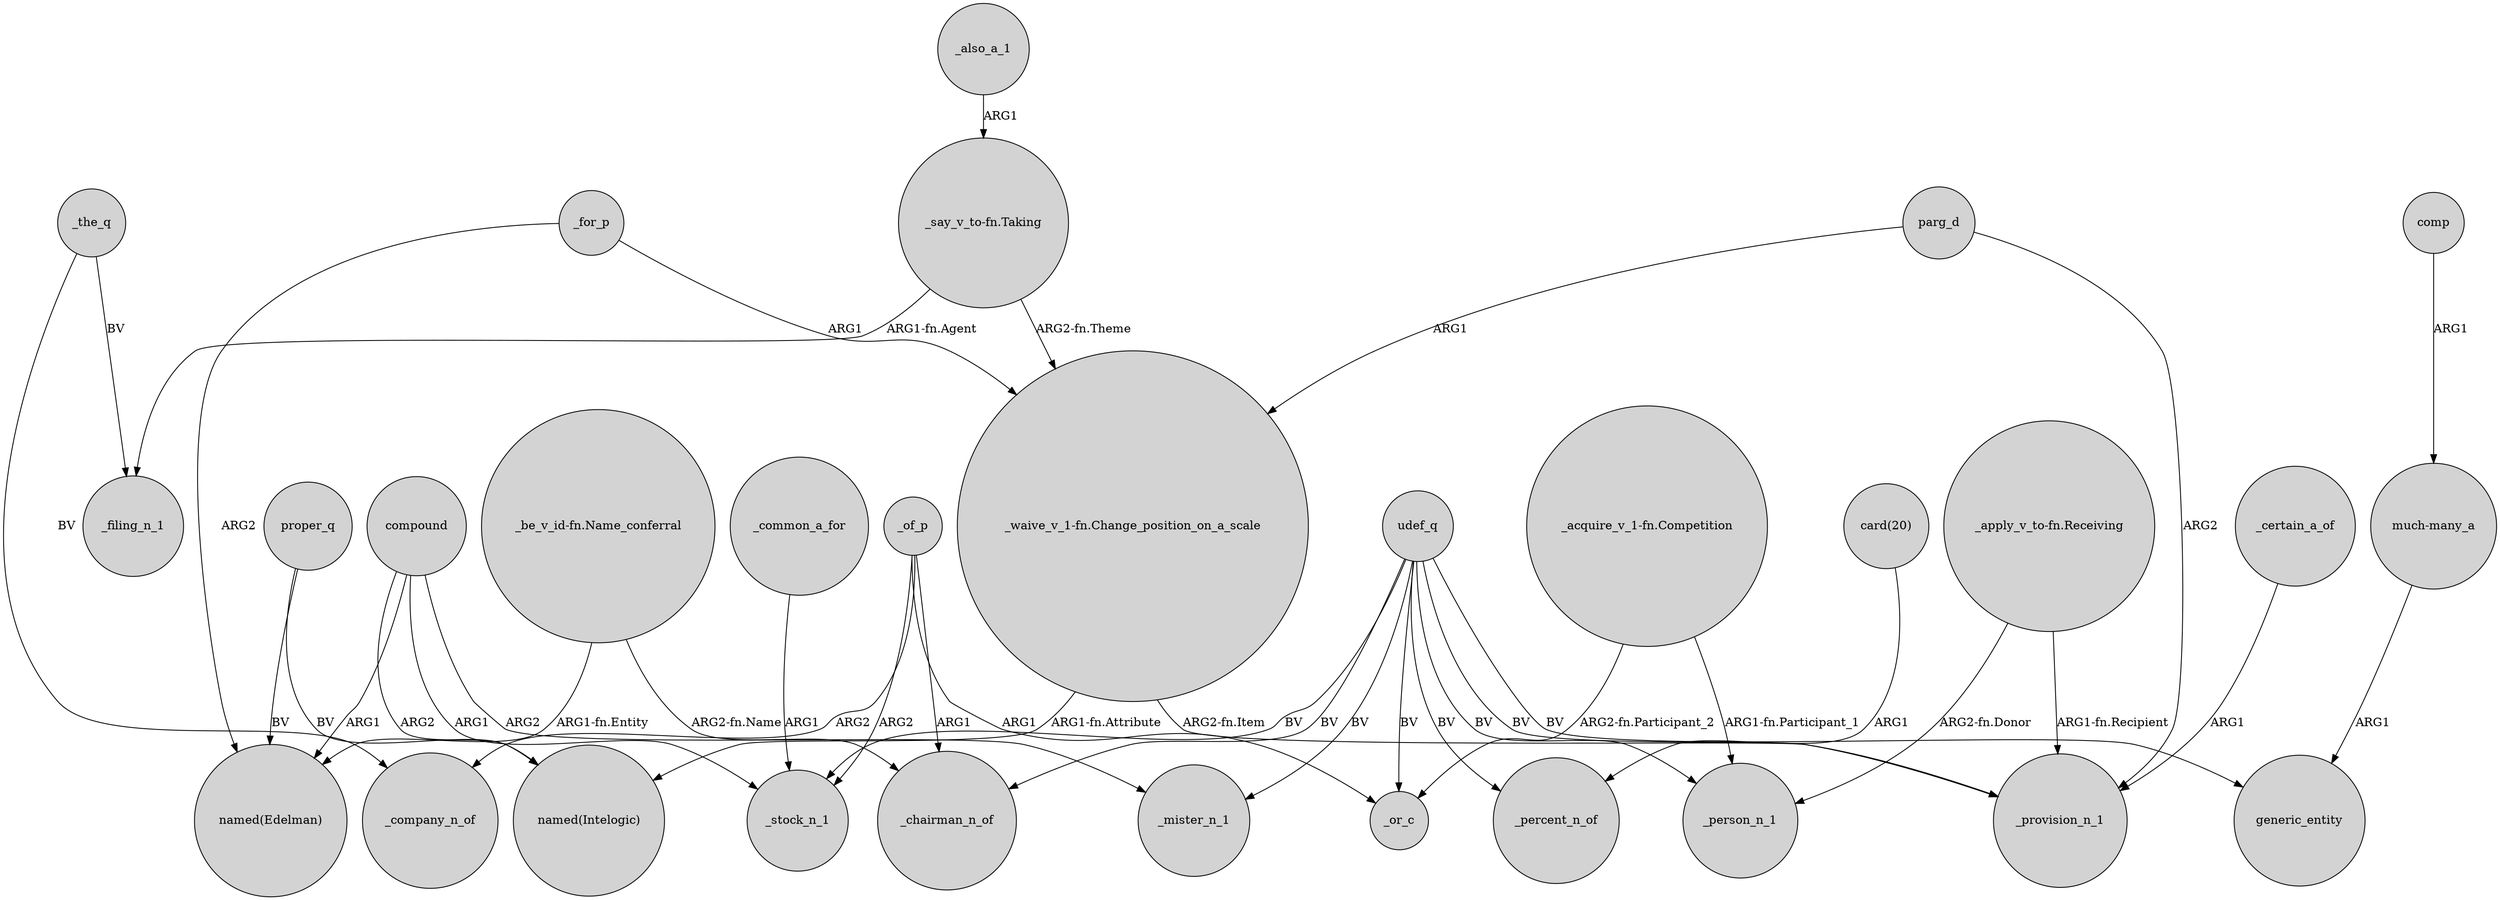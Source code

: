 digraph {
	node [shape=circle style=filled]
	compound -> _mister_n_1 [label=ARG2]
	_for_p -> "named(Edelman)" [label=ARG2]
	_for_p -> "_waive_v_1-fn.Change_position_on_a_scale" [label=ARG1]
	_common_a_for -> _stock_n_1 [label=ARG1]
	"card(20)" -> _percent_n_of [label=ARG1]
	_the_q -> _filing_n_1 [label=BV]
	udef_q -> _chairman_n_of [label=BV]
	_of_p -> _or_c [label=ARG1]
	parg_d -> _provision_n_1 [label=ARG2]
	udef_q -> _mister_n_1 [label=BV]
	udef_q -> generic_entity [label=BV]
	compound -> _stock_n_1 [label=ARG1]
	udef_q -> _or_c [label=BV]
	"_waive_v_1-fn.Change_position_on_a_scale" -> "named(Intelogic)" [label="ARG1-fn.Attribute"]
	"_say_v_to-fn.Taking" -> "_waive_v_1-fn.Change_position_on_a_scale" [label="ARG2-fn.Theme"]
	udef_q -> _stock_n_1 [label=BV]
	comp -> "much-many_a" [label=ARG1]
	compound -> "named(Edelman)" [label=ARG1]
	_also_a_1 -> "_say_v_to-fn.Taking" [label=ARG1]
	udef_q -> _percent_n_of [label=BV]
	"much-many_a" -> generic_entity [label=ARG1]
	_of_p -> _chairman_n_of [label=ARG1]
	"_apply_v_to-fn.Receiving" -> _provision_n_1 [label="ARG1-fn.Recipient"]
	udef_q -> _provision_n_1 [label=BV]
	"_be_v_id-fn.Name_conferral" -> "named(Edelman)" [label="ARG1-fn.Entity"]
	"_say_v_to-fn.Taking" -> _filing_n_1 [label="ARG1-fn.Agent"]
	"_be_v_id-fn.Name_conferral" -> _chairman_n_of [label="ARG2-fn.Name"]
	compound -> "named(Intelogic)" [label=ARG2]
	"_acquire_v_1-fn.Competition" -> _person_n_1 [label="ARG1-fn.Participant_1"]
	_certain_a_of -> _provision_n_1 [label=ARG1]
	_of_p -> _stock_n_1 [label=ARG2]
	_of_p -> _company_n_of [label=ARG2]
	parg_d -> "_waive_v_1-fn.Change_position_on_a_scale" [label=ARG1]
	udef_q -> _person_n_1 [label=BV]
	"_waive_v_1-fn.Change_position_on_a_scale" -> _provision_n_1 [label="ARG2-fn.Item"]
	proper_q -> "named(Edelman)" [label=BV]
	"_apply_v_to-fn.Receiving" -> _person_n_1 [label="ARG2-fn.Donor"]
	_the_q -> _company_n_of [label=BV]
	"_acquire_v_1-fn.Competition" -> _or_c [label="ARG2-fn.Participant_2"]
	proper_q -> "named(Intelogic)" [label=BV]
}
